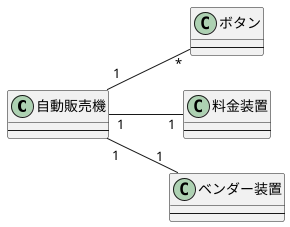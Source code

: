 @startuml クラス図
    left to right direction
    class 自動販売機{
    ---
    }

    class ボタン{
    ---
    }

    class 料金装置{
    ---
    }

    class ベンダー装置{
    ---
    }

    自動販売機 "1"--"1" 料金装置
    自動販売機 "1"--"*" ボタン
    自動販売機 "1"--"1" ベンダー装置
@enduml